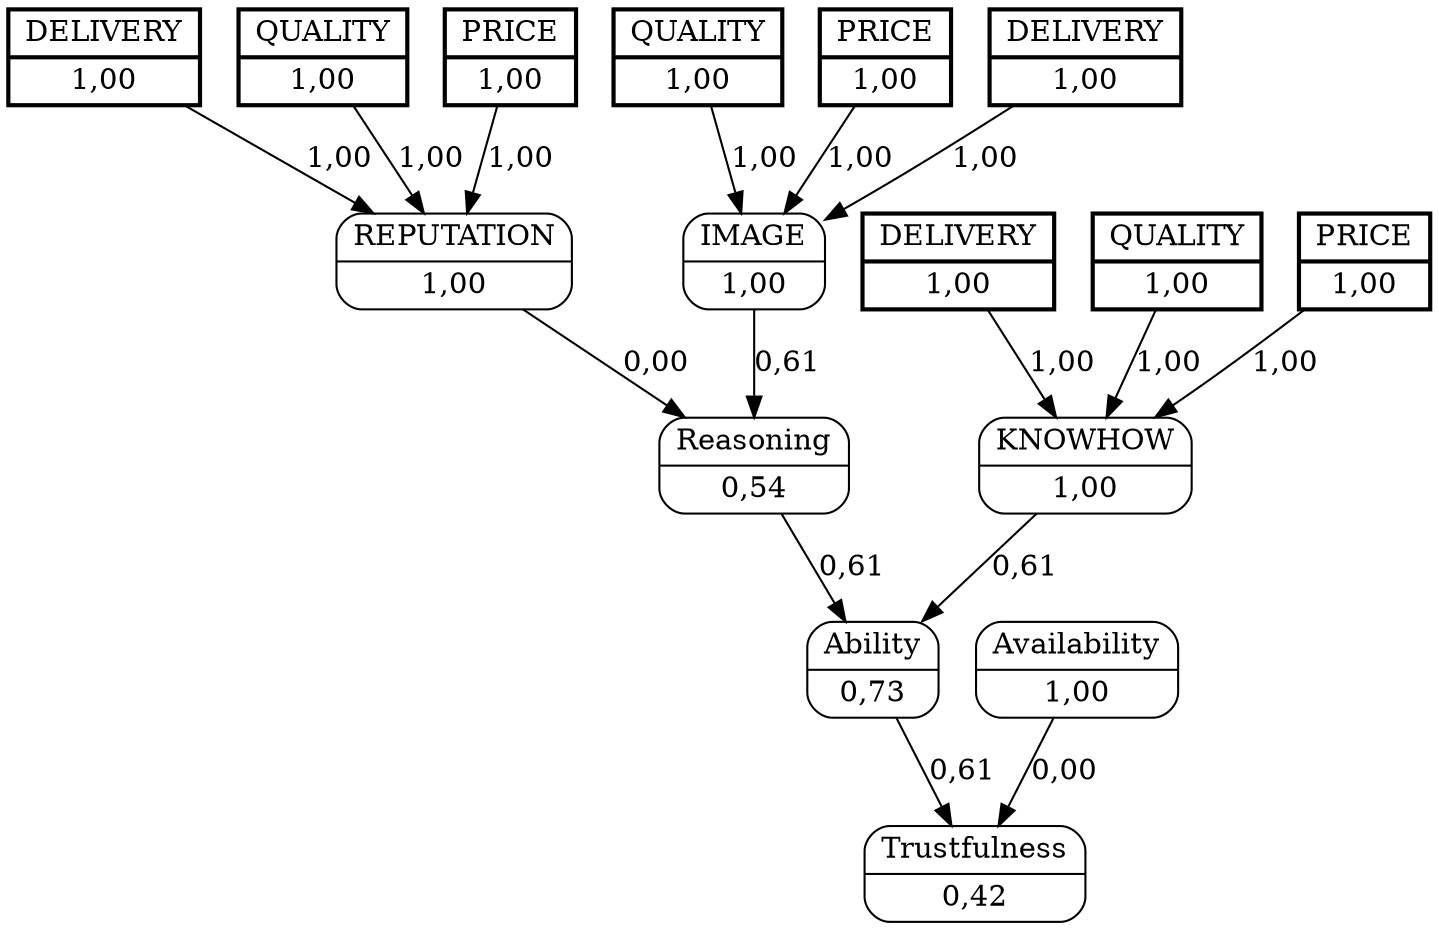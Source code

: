 digraph FCM_net{
	node [shape=record, style=rounded]
	7 [label="{QUALITY | 1,00}", style=bold, penwidth=2, peripheries=2];
	8 [label="{PRICE | 1,00}", style=bold, penwidth=2, peripheries=2];
	9 [label="{DELIVERY | 1,00}", style=bold, penwidth=2, peripheries=2];
	10 [label="{QUALITY | 1,00}", style=bold, penwidth=2, peripheries=2];
	11 [label="{PRICE | 1,00}", style=bold, penwidth=2, peripheries=2];
	12 [label="{DELIVERY | 1,00}", style=bold, penwidth=2, peripheries=2];
	13 [label="{QUALITY | 1,00}", style=bold, penwidth=2, peripheries=2];
	14 [label="{PRICE | 1,00}", style=bold, penwidth=2, peripheries=2];
	15 [label="{DELIVERY | 1,00}", style=bold, penwidth=2, peripheries=2];
	0 [label="{IMAGE | 1,00}"];
	1 [label="{REPUTATION | 1,00}"];
	2 [label="{KNOWHOW | 1,00}"];
	3 [label="{Reasoning | 0,54}"];
	4 [label="{Ability | 0,73}"];
	5 [label="{Availability | 1,00}"];
	6 [label="{Trustfulness | 0,42}"];
	7 [label="{QUALITY | 1,00}"];
	8 [label="{PRICE | 1,00}"];
	9 [label="{DELIVERY | 1,00}"];
	11 [label="{PRICE | 1,00}"];
	13 [label="{QUALITY | 1,00}"];
	0 -> 3 [label = "0,61"];
	1 -> 3 [label = "0,00"];
	3 -> 4 [label = "0,61"];
	2 -> 4 [label = "0,61"];
	4 -> 6 [label = "0,61"];
	5 -> 6 [label = "0,00"];
	7 -> 0 [label = "1,00"];
	8 -> 0 [label = "1,00"];
	9 -> 0 [label = "1,00"];
	10 -> 1 [label = "1,00"];
	11 -> 1 [label = "1,00"];
	12 -> 1 [label = "1,00"];
	13 -> 2 [label = "1,00"];
	14 -> 2 [label = "1,00"];
	15 -> 2 [label = "1,00"];
}